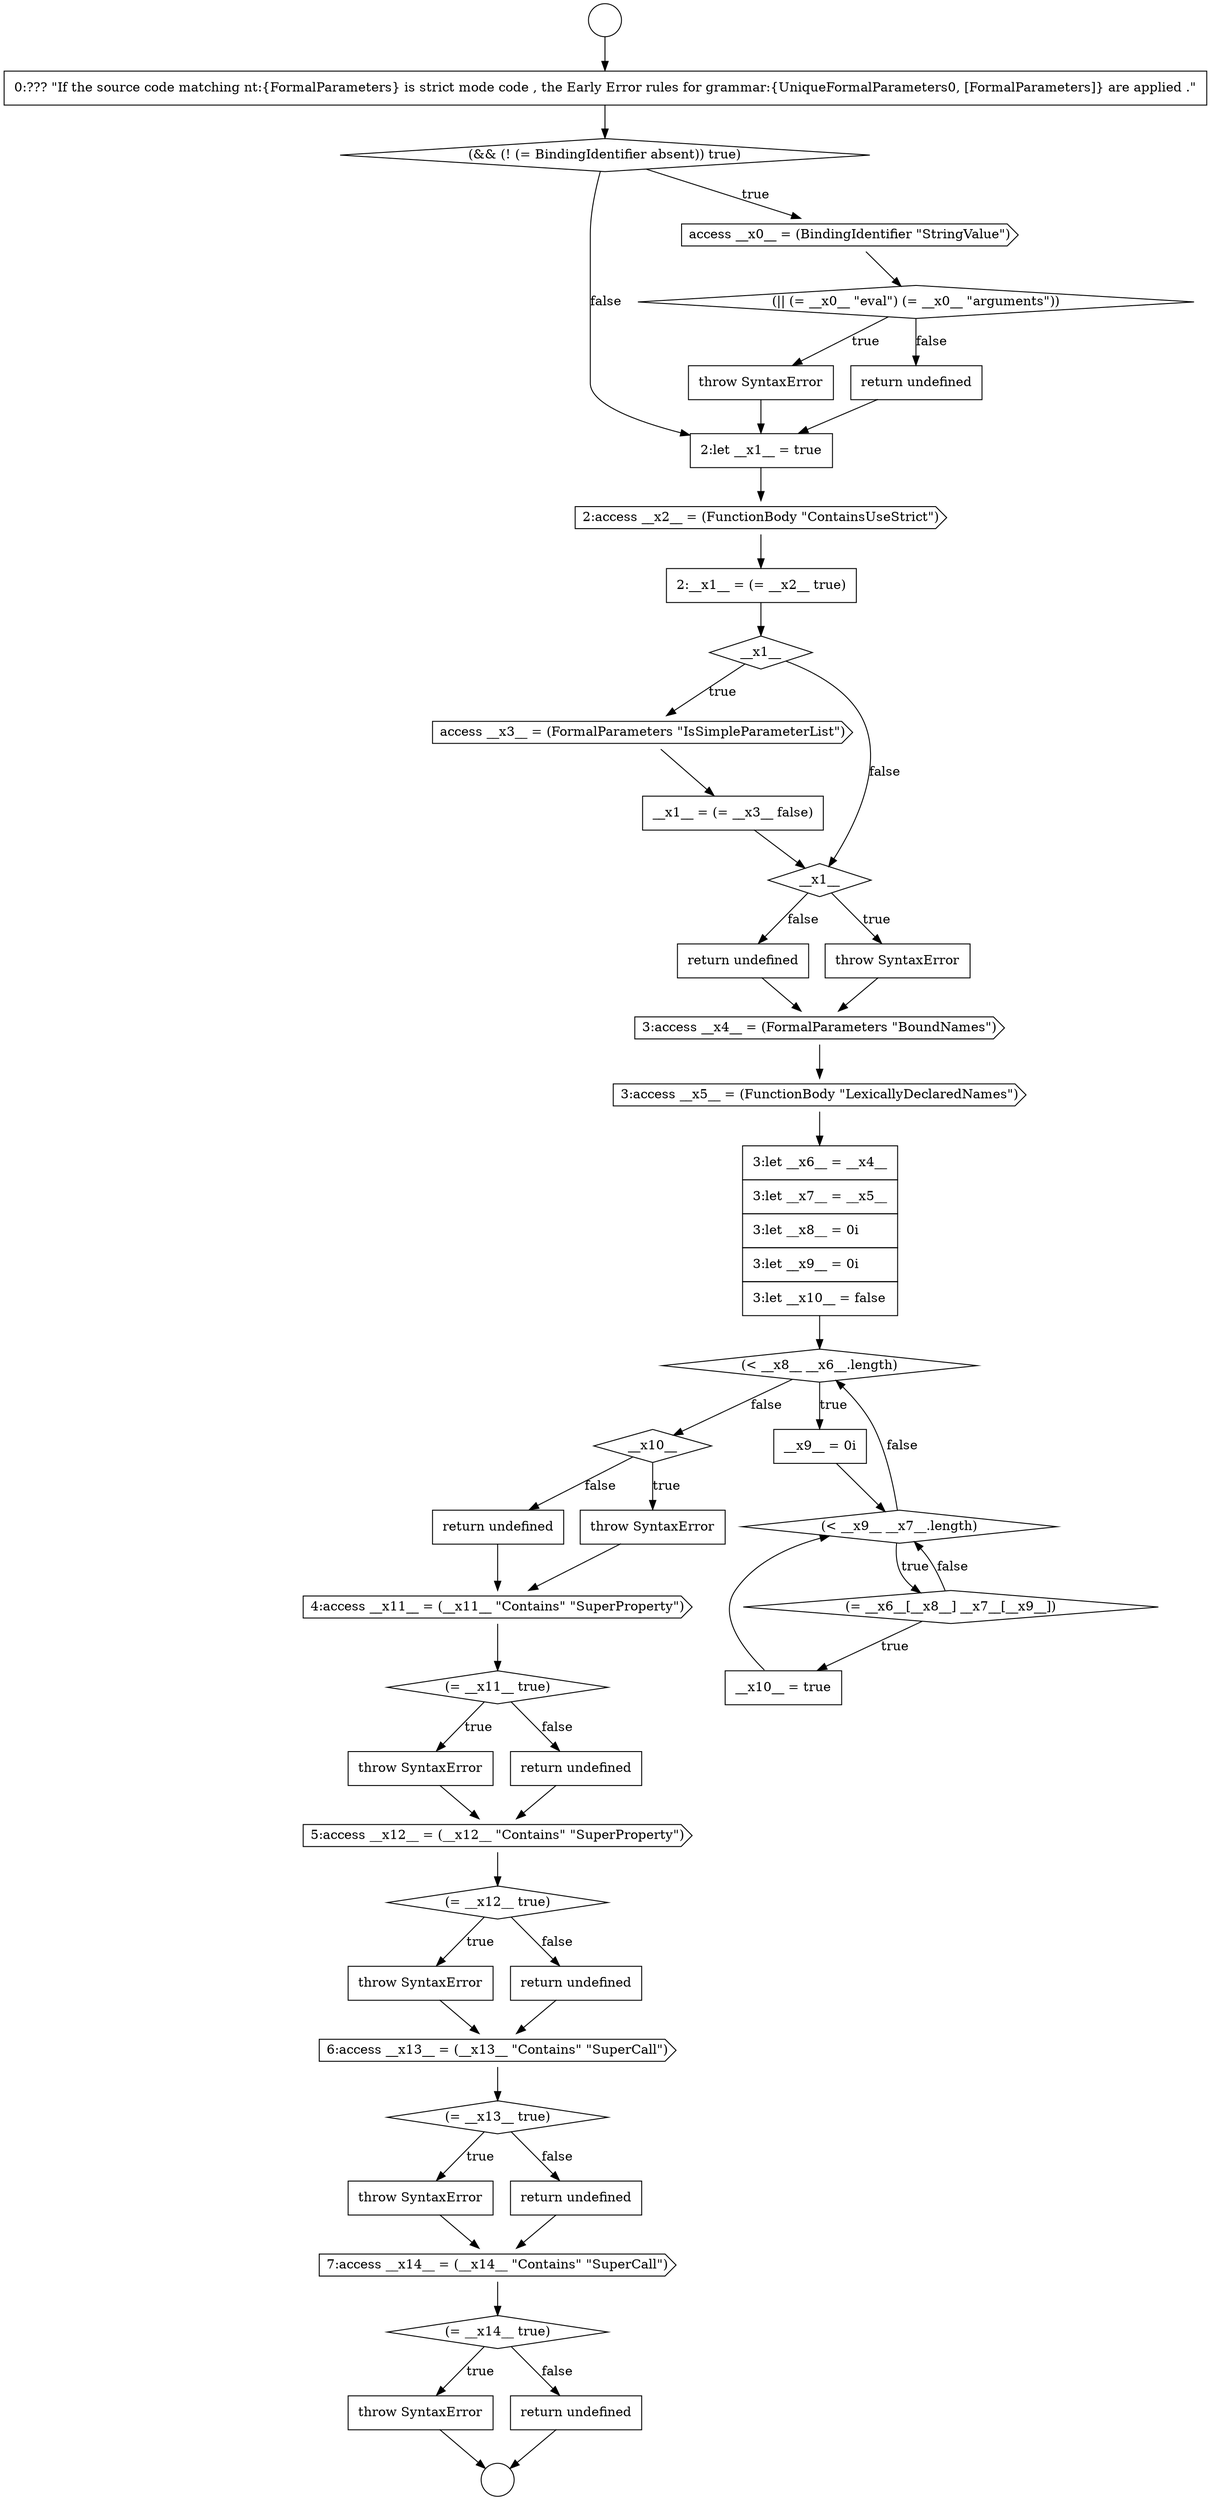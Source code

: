 digraph {
  node20162 [shape=none, margin=0, label=<<font color="black">
    <table border="0" cellborder="1" cellspacing="0" cellpadding="10">
      <tr><td align="left">throw SyntaxError</td></tr>
    </table>
  </font>> color="black" fillcolor="white" style=filled]
  node20136 [shape=none, margin=0, label=<<font color="black">
    <table border="0" cellborder="1" cellspacing="0" cellpadding="10">
      <tr><td align="left">2:let __x1__ = true</td></tr>
    </table>
  </font>> color="black" fillcolor="white" style=filled]
  node20157 [shape=diamond, label=<<font color="black">(= __x11__ true)</font>> color="black" fillcolor="white" style=filled]
  node20152 [shape=none, margin=0, label=<<font color="black">
    <table border="0" cellborder="1" cellspacing="0" cellpadding="10">
      <tr><td align="left">__x10__ = true</td></tr>
    </table>
  </font>> color="black" fillcolor="white" style=filled]
  node20148 [shape=diamond, label=<<font color="black">(&lt; __x8__ __x6__.length)</font>> color="black" fillcolor="white" style=filled]
  node20160 [shape=cds, label=<<font color="black">5:access __x12__ = (__x12__ &quot;Contains&quot; &quot;SuperProperty&quot;)</font>> color="black" fillcolor="white" style=filled]
  node20153 [shape=diamond, label=<<font color="black">__x10__</font>> color="black" fillcolor="white" style=filled]
  node20140 [shape=cds, label=<<font color="black">access __x3__ = (FormalParameters &quot;IsSimpleParameterList&quot;)</font>> color="black" fillcolor="white" style=filled]
  node20144 [shape=none, margin=0, label=<<font color="black">
    <table border="0" cellborder="1" cellspacing="0" cellpadding="10">
      <tr><td align="left">return undefined</td></tr>
    </table>
  </font>> color="black" fillcolor="white" style=filled]
  node20146 [shape=cds, label=<<font color="black">3:access __x5__ = (FunctionBody &quot;LexicallyDeclaredNames&quot;)</font>> color="black" fillcolor="white" style=filled]
  node20150 [shape=diamond, label=<<font color="black">(&lt; __x9__ __x7__.length)</font>> color="black" fillcolor="white" style=filled]
  node20163 [shape=none, margin=0, label=<<font color="black">
    <table border="0" cellborder="1" cellspacing="0" cellpadding="10">
      <tr><td align="left">return undefined</td></tr>
    </table>
  </font>> color="black" fillcolor="white" style=filled]
  node20170 [shape=none, margin=0, label=<<font color="black">
    <table border="0" cellborder="1" cellspacing="0" cellpadding="10">
      <tr><td align="left">throw SyntaxError</td></tr>
    </table>
  </font>> color="black" fillcolor="white" style=filled]
  node20158 [shape=none, margin=0, label=<<font color="black">
    <table border="0" cellborder="1" cellspacing="0" cellpadding="10">
      <tr><td align="left">throw SyntaxError</td></tr>
    </table>
  </font>> color="black" fillcolor="white" style=filled]
  node20155 [shape=none, margin=0, label=<<font color="black">
    <table border="0" cellborder="1" cellspacing="0" cellpadding="10">
      <tr><td align="left">return undefined</td></tr>
    </table>
  </font>> color="black" fillcolor="white" style=filled]
  node20145 [shape=cds, label=<<font color="black">3:access __x4__ = (FormalParameters &quot;BoundNames&quot;)</font>> color="black" fillcolor="white" style=filled]
  node20143 [shape=none, margin=0, label=<<font color="black">
    <table border="0" cellborder="1" cellspacing="0" cellpadding="10">
      <tr><td align="left">throw SyntaxError</td></tr>
    </table>
  </font>> color="black" fillcolor="white" style=filled]
  node20168 [shape=cds, label=<<font color="black">7:access __x14__ = (__x14__ &quot;Contains&quot; &quot;SuperCall&quot;)</font>> color="black" fillcolor="white" style=filled]
  node20166 [shape=none, margin=0, label=<<font color="black">
    <table border="0" cellborder="1" cellspacing="0" cellpadding="10">
      <tr><td align="left">throw SyntaxError</td></tr>
    </table>
  </font>> color="black" fillcolor="white" style=filled]
  node20149 [shape=none, margin=0, label=<<font color="black">
    <table border="0" cellborder="1" cellspacing="0" cellpadding="10">
      <tr><td align="left">__x9__ = 0i</td></tr>
    </table>
  </font>> color="black" fillcolor="white" style=filled]
  node20139 [shape=diamond, label=<<font color="black">__x1__</font>> color="black" fillcolor="white" style=filled]
  node20134 [shape=none, margin=0, label=<<font color="black">
    <table border="0" cellborder="1" cellspacing="0" cellpadding="10">
      <tr><td align="left">throw SyntaxError</td></tr>
    </table>
  </font>> color="black" fillcolor="white" style=filled]
  node20159 [shape=none, margin=0, label=<<font color="black">
    <table border="0" cellborder="1" cellspacing="0" cellpadding="10">
      <tr><td align="left">return undefined</td></tr>
    </table>
  </font>> color="black" fillcolor="white" style=filled]
  node20171 [shape=none, margin=0, label=<<font color="black">
    <table border="0" cellborder="1" cellspacing="0" cellpadding="10">
      <tr><td align="left">return undefined</td></tr>
    </table>
  </font>> color="black" fillcolor="white" style=filled]
  node20142 [shape=diamond, label=<<font color="black">__x1__</font>> color="black" fillcolor="white" style=filled]
  node20130 [shape=none, margin=0, label=<<font color="black">
    <table border="0" cellborder="1" cellspacing="0" cellpadding="10">
      <tr><td align="left">0:??? &quot;If the source code matching nt:{FormalParameters} is strict mode code , the Early Error rules for grammar:{UniqueFormalParameters0, [FormalParameters]} are applied .&quot;</td></tr>
    </table>
  </font>> color="black" fillcolor="white" style=filled]
  node20156 [shape=cds, label=<<font color="black">4:access __x11__ = (__x11__ &quot;Contains&quot; &quot;SuperProperty&quot;)</font>> color="black" fillcolor="white" style=filled]
  node20128 [shape=circle label=" " color="black" fillcolor="white" style=filled]
  node20161 [shape=diamond, label=<<font color="black">(= __x12__ true)</font>> color="black" fillcolor="white" style=filled]
  node20133 [shape=diamond, label=<<font color="black">(|| (= __x0__ &quot;eval&quot;) (= __x0__ &quot;arguments&quot;))</font>> color="black" fillcolor="white" style=filled]
  node20165 [shape=diamond, label=<<font color="black">(= __x13__ true)</font>> color="black" fillcolor="white" style=filled]
  node20129 [shape=circle label=" " color="black" fillcolor="white" style=filled]
  node20151 [shape=diamond, label=<<font color="black">(= __x6__[__x8__] __x7__[__x9__])</font>> color="black" fillcolor="white" style=filled]
  node20141 [shape=none, margin=0, label=<<font color="black">
    <table border="0" cellborder="1" cellspacing="0" cellpadding="10">
      <tr><td align="left">__x1__ = (= __x3__ false)</td></tr>
    </table>
  </font>> color="black" fillcolor="white" style=filled]
  node20147 [shape=none, margin=0, label=<<font color="black">
    <table border="0" cellborder="1" cellspacing="0" cellpadding="10">
      <tr><td align="left">3:let __x6__ = __x4__</td></tr>
      <tr><td align="left">3:let __x7__ = __x5__</td></tr>
      <tr><td align="left">3:let __x8__ = 0i</td></tr>
      <tr><td align="left">3:let __x9__ = 0i</td></tr>
      <tr><td align="left">3:let __x10__ = false</td></tr>
    </table>
  </font>> color="black" fillcolor="white" style=filled]
  node20164 [shape=cds, label=<<font color="black">6:access __x13__ = (__x13__ &quot;Contains&quot; &quot;SuperCall&quot;)</font>> color="black" fillcolor="white" style=filled]
  node20132 [shape=cds, label=<<font color="black">access __x0__ = (BindingIdentifier &quot;StringValue&quot;)</font>> color="black" fillcolor="white" style=filled]
  node20154 [shape=none, margin=0, label=<<font color="black">
    <table border="0" cellborder="1" cellspacing="0" cellpadding="10">
      <tr><td align="left">throw SyntaxError</td></tr>
    </table>
  </font>> color="black" fillcolor="white" style=filled]
  node20169 [shape=diamond, label=<<font color="black">(= __x14__ true)</font>> color="black" fillcolor="white" style=filled]
  node20137 [shape=cds, label=<<font color="black">2:access __x2__ = (FunctionBody &quot;ContainsUseStrict&quot;)</font>> color="black" fillcolor="white" style=filled]
  node20167 [shape=none, margin=0, label=<<font color="black">
    <table border="0" cellborder="1" cellspacing="0" cellpadding="10">
      <tr><td align="left">return undefined</td></tr>
    </table>
  </font>> color="black" fillcolor="white" style=filled]
  node20135 [shape=none, margin=0, label=<<font color="black">
    <table border="0" cellborder="1" cellspacing="0" cellpadding="10">
      <tr><td align="left">return undefined</td></tr>
    </table>
  </font>> color="black" fillcolor="white" style=filled]
  node20131 [shape=diamond, label=<<font color="black">(&amp;&amp; (! (= BindingIdentifier absent)) true)</font>> color="black" fillcolor="white" style=filled]
  node20138 [shape=none, margin=0, label=<<font color="black">
    <table border="0" cellborder="1" cellspacing="0" cellpadding="10">
      <tr><td align="left">2:__x1__ = (= __x2__ true)</td></tr>
    </table>
  </font>> color="black" fillcolor="white" style=filled]
  node20145 -> node20146 [ color="black"]
  node20166 -> node20168 [ color="black"]
  node20167 -> node20168 [ color="black"]
  node20146 -> node20147 [ color="black"]
  node20150 -> node20151 [label=<<font color="black">true</font>> color="black"]
  node20150 -> node20148 [label=<<font color="black">false</font>> color="black"]
  node20147 -> node20148 [ color="black"]
  node20137 -> node20138 [ color="black"]
  node20134 -> node20136 [ color="black"]
  node20130 -> node20131 [ color="black"]
  node20161 -> node20162 [label=<<font color="black">true</font>> color="black"]
  node20161 -> node20163 [label=<<font color="black">false</font>> color="black"]
  node20171 -> node20129 [ color="black"]
  node20138 -> node20139 [ color="black"]
  node20165 -> node20166 [label=<<font color="black">true</font>> color="black"]
  node20165 -> node20167 [label=<<font color="black">false</font>> color="black"]
  node20144 -> node20145 [ color="black"]
  node20168 -> node20169 [ color="black"]
  node20155 -> node20156 [ color="black"]
  node20131 -> node20132 [label=<<font color="black">true</font>> color="black"]
  node20131 -> node20136 [label=<<font color="black">false</font>> color="black"]
  node20128 -> node20130 [ color="black"]
  node20142 -> node20143 [label=<<font color="black">true</font>> color="black"]
  node20142 -> node20144 [label=<<font color="black">false</font>> color="black"]
  node20148 -> node20149 [label=<<font color="black">true</font>> color="black"]
  node20148 -> node20153 [label=<<font color="black">false</font>> color="black"]
  node20164 -> node20165 [ color="black"]
  node20143 -> node20145 [ color="black"]
  node20170 -> node20129 [ color="black"]
  node20132 -> node20133 [ color="black"]
  node20149 -> node20150 [ color="black"]
  node20152 -> node20150 [ color="black"]
  node20156 -> node20157 [ color="black"]
  node20162 -> node20164 [ color="black"]
  node20135 -> node20136 [ color="black"]
  node20140 -> node20141 [ color="black"]
  node20136 -> node20137 [ color="black"]
  node20158 -> node20160 [ color="black"]
  node20169 -> node20170 [label=<<font color="black">true</font>> color="black"]
  node20169 -> node20171 [label=<<font color="black">false</font>> color="black"]
  node20151 -> node20152 [label=<<font color="black">true</font>> color="black"]
  node20151 -> node20150 [label=<<font color="black">false</font>> color="black"]
  node20141 -> node20142 [ color="black"]
  node20153 -> node20154 [label=<<font color="black">true</font>> color="black"]
  node20153 -> node20155 [label=<<font color="black">false</font>> color="black"]
  node20157 -> node20158 [label=<<font color="black">true</font>> color="black"]
  node20157 -> node20159 [label=<<font color="black">false</font>> color="black"]
  node20133 -> node20134 [label=<<font color="black">true</font>> color="black"]
  node20133 -> node20135 [label=<<font color="black">false</font>> color="black"]
  node20163 -> node20164 [ color="black"]
  node20160 -> node20161 [ color="black"]
  node20139 -> node20140 [label=<<font color="black">true</font>> color="black"]
  node20139 -> node20142 [label=<<font color="black">false</font>> color="black"]
  node20159 -> node20160 [ color="black"]
  node20154 -> node20156 [ color="black"]
}
